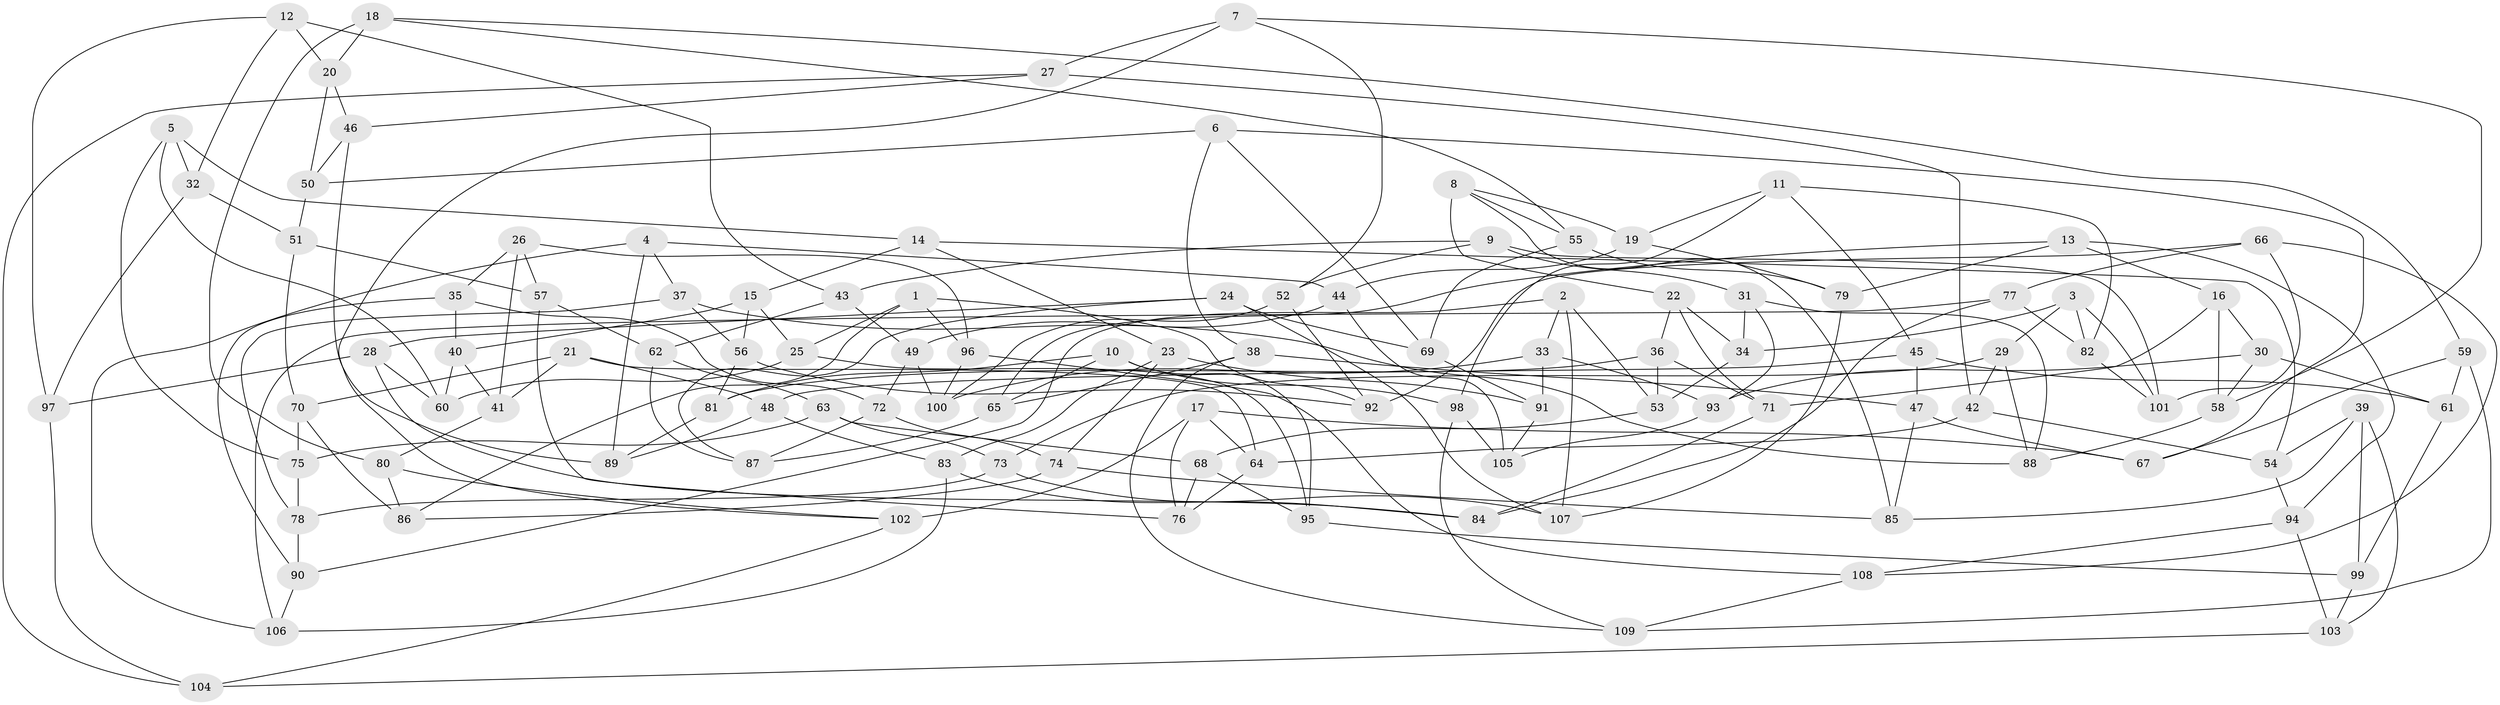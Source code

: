 // coarse degree distribution, {8: 0.06818181818181818, 9: 0.11363636363636363, 10: 0.11363636363636363, 4: 0.4090909090909091, 3: 0.13636363636363635, 5: 0.06818181818181818, 12: 0.022727272727272728, 11: 0.045454545454545456, 2: 0.022727272727272728}
// Generated by graph-tools (version 1.1) at 2025/53/03/04/25 22:53:36]
// undirected, 109 vertices, 218 edges
graph export_dot {
  node [color=gray90,style=filled];
  1;
  2;
  3;
  4;
  5;
  6;
  7;
  8;
  9;
  10;
  11;
  12;
  13;
  14;
  15;
  16;
  17;
  18;
  19;
  20;
  21;
  22;
  23;
  24;
  25;
  26;
  27;
  28;
  29;
  30;
  31;
  32;
  33;
  34;
  35;
  36;
  37;
  38;
  39;
  40;
  41;
  42;
  43;
  44;
  45;
  46;
  47;
  48;
  49;
  50;
  51;
  52;
  53;
  54;
  55;
  56;
  57;
  58;
  59;
  60;
  61;
  62;
  63;
  64;
  65;
  66;
  67;
  68;
  69;
  70;
  71;
  72;
  73;
  74;
  75;
  76;
  77;
  78;
  79;
  80;
  81;
  82;
  83;
  84;
  85;
  86;
  87;
  88;
  89;
  90;
  91;
  92;
  93;
  94;
  95;
  96;
  97;
  98;
  99;
  100;
  101;
  102;
  103;
  104;
  105;
  106;
  107;
  108;
  109;
  1 -- 25;
  1 -- 92;
  1 -- 96;
  1 -- 86;
  2 -- 33;
  2 -- 90;
  2 -- 107;
  2 -- 53;
  3 -- 29;
  3 -- 101;
  3 -- 82;
  3 -- 34;
  4 -- 37;
  4 -- 106;
  4 -- 89;
  4 -- 44;
  5 -- 32;
  5 -- 75;
  5 -- 60;
  5 -- 14;
  6 -- 67;
  6 -- 38;
  6 -- 69;
  6 -- 50;
  7 -- 52;
  7 -- 58;
  7 -- 102;
  7 -- 27;
  8 -- 55;
  8 -- 22;
  8 -- 85;
  8 -- 19;
  9 -- 43;
  9 -- 31;
  9 -- 52;
  9 -- 101;
  10 -- 65;
  10 -- 95;
  10 -- 98;
  10 -- 81;
  11 -- 82;
  11 -- 45;
  11 -- 19;
  11 -- 98;
  12 -- 97;
  12 -- 32;
  12 -- 43;
  12 -- 20;
  13 -- 16;
  13 -- 65;
  13 -- 79;
  13 -- 94;
  14 -- 54;
  14 -- 23;
  14 -- 15;
  15 -- 40;
  15 -- 25;
  15 -- 56;
  16 -- 71;
  16 -- 30;
  16 -- 58;
  17 -- 67;
  17 -- 102;
  17 -- 64;
  17 -- 76;
  18 -- 55;
  18 -- 59;
  18 -- 20;
  18 -- 80;
  19 -- 79;
  19 -- 44;
  20 -- 46;
  20 -- 50;
  21 -- 64;
  21 -- 48;
  21 -- 41;
  21 -- 70;
  22 -- 71;
  22 -- 34;
  22 -- 36;
  23 -- 83;
  23 -- 91;
  23 -- 74;
  24 -- 107;
  24 -- 28;
  24 -- 69;
  24 -- 87;
  25 -- 60;
  25 -- 95;
  26 -- 41;
  26 -- 96;
  26 -- 35;
  26 -- 57;
  27 -- 46;
  27 -- 104;
  27 -- 42;
  28 -- 60;
  28 -- 84;
  28 -- 97;
  29 -- 73;
  29 -- 42;
  29 -- 88;
  30 -- 93;
  30 -- 61;
  30 -- 58;
  31 -- 34;
  31 -- 93;
  31 -- 88;
  32 -- 97;
  32 -- 51;
  33 -- 91;
  33 -- 100;
  33 -- 93;
  34 -- 53;
  35 -- 72;
  35 -- 40;
  35 -- 90;
  36 -- 71;
  36 -- 53;
  36 -- 81;
  37 -- 88;
  37 -- 78;
  37 -- 56;
  38 -- 109;
  38 -- 47;
  38 -- 65;
  39 -- 85;
  39 -- 99;
  39 -- 54;
  39 -- 103;
  40 -- 60;
  40 -- 41;
  41 -- 80;
  42 -- 54;
  42 -- 64;
  43 -- 49;
  43 -- 62;
  44 -- 105;
  44 -- 49;
  45 -- 48;
  45 -- 47;
  45 -- 61;
  46 -- 89;
  46 -- 50;
  47 -- 67;
  47 -- 85;
  48 -- 83;
  48 -- 89;
  49 -- 100;
  49 -- 72;
  50 -- 51;
  51 -- 70;
  51 -- 57;
  52 -- 100;
  52 -- 92;
  53 -- 68;
  54 -- 94;
  55 -- 79;
  55 -- 69;
  56 -- 92;
  56 -- 81;
  57 -- 62;
  57 -- 76;
  58 -- 88;
  59 -- 109;
  59 -- 67;
  59 -- 61;
  61 -- 99;
  62 -- 63;
  62 -- 87;
  63 -- 68;
  63 -- 73;
  63 -- 75;
  64 -- 76;
  65 -- 87;
  66 -- 101;
  66 -- 108;
  66 -- 77;
  66 -- 92;
  68 -- 95;
  68 -- 76;
  69 -- 91;
  70 -- 86;
  70 -- 75;
  71 -- 84;
  72 -- 74;
  72 -- 87;
  73 -- 78;
  73 -- 107;
  74 -- 86;
  74 -- 85;
  75 -- 78;
  77 -- 84;
  77 -- 106;
  77 -- 82;
  78 -- 90;
  79 -- 107;
  80 -- 102;
  80 -- 86;
  81 -- 89;
  82 -- 101;
  83 -- 106;
  83 -- 84;
  90 -- 106;
  91 -- 105;
  93 -- 105;
  94 -- 108;
  94 -- 103;
  95 -- 99;
  96 -- 100;
  96 -- 108;
  97 -- 104;
  98 -- 105;
  98 -- 109;
  99 -- 103;
  102 -- 104;
  103 -- 104;
  108 -- 109;
}
